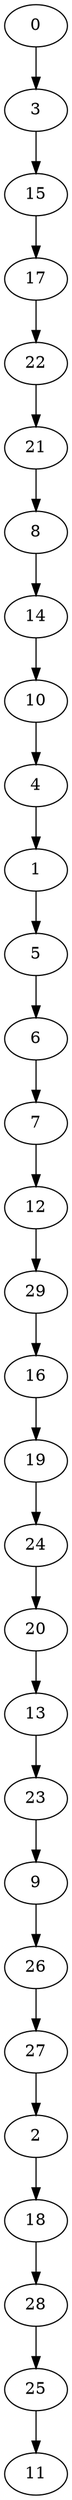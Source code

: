 digraph my_graph {
0;
3;
15;
17;
22;
21;
8;
14;
10;
4;
1;
5;
6;
7;
12;
29;
16;
19;
24;
20;
13;
23;
9;
26;
27;
2;
18;
28;
25;
11;
0->3
3->15
15->17
17->22
22->21
21->8
8->14
14->10
10->4
4->1
1->5
5->6
6->7
7->12
12->29
29->16
16->19
19->24
24->20
20->13
13->23
23->9
9->26
26->27
27->2
2->18
18->28
28->25
25->11
}